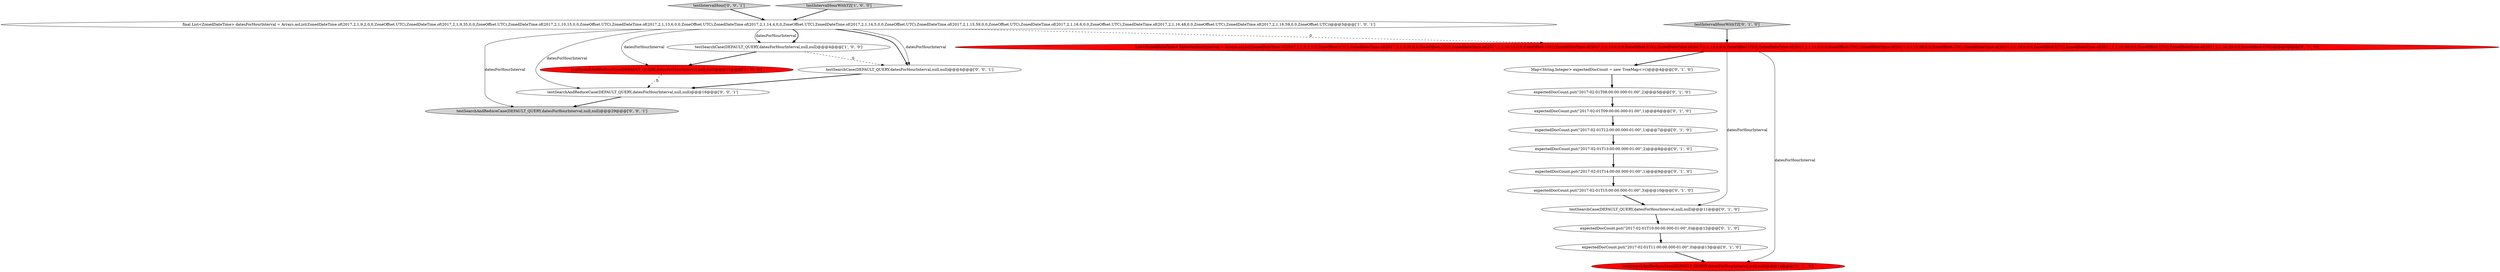 digraph {
6 [style = filled, label = "expectedDocCount.put(\"2017-02-01T13:00:00.000-01:00\",2)@@@8@@@['0', '1', '0']", fillcolor = white, shape = ellipse image = "AAA0AAABBB2BBB"];
5 [style = filled, label = "expectedDocCount.put(\"2017-02-01T15:00:00.000-01:00\",3)@@@10@@@['0', '1', '0']", fillcolor = white, shape = ellipse image = "AAA0AAABBB2BBB"];
14 [style = filled, label = "expectedDocCount.put(\"2017-02-01T14:00:00.000-01:00\",1)@@@9@@@['0', '1', '0']", fillcolor = white, shape = ellipse image = "AAA0AAABBB2BBB"];
17 [style = filled, label = "testSearchAndReduceCase(DEFAULT_QUERY,datesForHourInterval,null,null)@@@16@@@['0', '0', '1']", fillcolor = white, shape = ellipse image = "AAA0AAABBB3BBB"];
13 [style = filled, label = "List<ZonedDateTime> datesForHourInterval = Arrays.asList(ZonedDateTime.of(2017,2,1,9,2,0,0,ZoneOffset.UTC),ZonedDateTime.of(2017,2,1,9,35,0,0,ZoneOffset.UTC),ZonedDateTime.of(2017,2,1,10,15,0,0,ZoneOffset.UTC),ZonedDateTime.of(2017,2,1,13,6,0,0,ZoneOffset.UTC),ZonedDateTime.of(2017,2,1,14,4,0,0,ZoneOffset.UTC),ZonedDateTime.of(2017,2,1,14,5,0,0,ZoneOffset.UTC),ZonedDateTime.of(2017,2,1,15,59,0,0,ZoneOffset.UTC),ZonedDateTime.of(2017,2,1,16,6,0,0,ZoneOffset.UTC),ZonedDateTime.of(2017,2,1,16,48,0,0,ZoneOffset.UTC),ZonedDateTime.of(2017,2,1,16,59,0,0,ZoneOffset.UTC))@@@3@@@['0', '1', '0']", fillcolor = red, shape = ellipse image = "AAA1AAABBB2BBB"];
20 [style = filled, label = "testIntervalHour['0', '0', '1']", fillcolor = lightgray, shape = diamond image = "AAA0AAABBB3BBB"];
8 [style = filled, label = "expectedDocCount.put(\"2017-02-01T11:00:00.000-01:00\",0)@@@13@@@['0', '1', '0']", fillcolor = white, shape = ellipse image = "AAA0AAABBB2BBB"];
9 [style = filled, label = "expectedDocCount.put(\"2017-02-01T12:00:00.000-01:00\",1)@@@7@@@['0', '1', '0']", fillcolor = white, shape = ellipse image = "AAA0AAABBB2BBB"];
16 [style = filled, label = "expectedDocCount.put(\"2017-02-01T09:00:00.000-01:00\",1)@@@6@@@['0', '1', '0']", fillcolor = white, shape = ellipse image = "AAA0AAABBB2BBB"];
19 [style = filled, label = "testSearchCase(DEFAULT_QUERY,datesForHourInterval,null,null)@@@4@@@['0', '0', '1']", fillcolor = white, shape = ellipse image = "AAA0AAABBB3BBB"];
18 [style = filled, label = "testSearchAndReduceCase(DEFAULT_QUERY,datesForHourInterval,null,null)@@@29@@@['0', '0', '1']", fillcolor = lightgray, shape = ellipse image = "AAA0AAABBB3BBB"];
15 [style = filled, label = "expectedDocCount.put(\"2017-02-01T08:00:00.000-01:00\",2)@@@5@@@['0', '1', '0']", fillcolor = white, shape = ellipse image = "AAA0AAABBB2BBB"];
11 [style = filled, label = "testSearchAndReduceCase(DEFAULT_QUERY,datesForHourInterval,null,null)@@@14@@@['0', '1', '0']", fillcolor = red, shape = ellipse image = "AAA1AAABBB2BBB"];
7 [style = filled, label = "testIntervalHourWithTZ['0', '1', '0']", fillcolor = lightgray, shape = diamond image = "AAA0AAABBB2BBB"];
1 [style = filled, label = "testSearchCase(DEFAULT_QUERY,datesForHourInterval,null,null)@@@4@@@['1', '0', '0']", fillcolor = white, shape = ellipse image = "AAA0AAABBB1BBB"];
10 [style = filled, label = "testSearchCase(DEFAULT_QUERY,datesForHourInterval,null,null)@@@11@@@['0', '1', '0']", fillcolor = white, shape = ellipse image = "AAA0AAABBB2BBB"];
0 [style = filled, label = "testIntervalHourWithTZ['1', '0', '0']", fillcolor = lightgray, shape = diamond image = "AAA0AAABBB1BBB"];
12 [style = filled, label = "Map<String,Integer> expectedDocCount = new TreeMap<>()@@@4@@@['0', '1', '0']", fillcolor = white, shape = ellipse image = "AAA0AAABBB2BBB"];
2 [style = filled, label = "final List<ZonedDateTime> datesForHourInterval = Arrays.asList(ZonedDateTime.of(2017,2,1,9,2,0,0,ZoneOffset.UTC),ZonedDateTime.of(2017,2,1,9,35,0,0,ZoneOffset.UTC),ZonedDateTime.of(2017,2,1,10,15,0,0,ZoneOffset.UTC),ZonedDateTime.of(2017,2,1,13,6,0,0,ZoneOffset.UTC),ZonedDateTime.of(2017,2,1,14,4,0,0,ZoneOffset.UTC),ZonedDateTime.of(2017,2,1,14,5,0,0,ZoneOffset.UTC),ZonedDateTime.of(2017,2,1,15,59,0,0,ZoneOffset.UTC),ZonedDateTime.of(2017,2,1,16,6,0,0,ZoneOffset.UTC),ZonedDateTime.of(2017,2,1,16,48,0,0,ZoneOffset.UTC),ZonedDateTime.of(2017,2,1,16,59,0,0,ZoneOffset.UTC))@@@3@@@['1', '0', '1']", fillcolor = white, shape = ellipse image = "AAA0AAABBB1BBB"];
3 [style = filled, label = "testSearchAndReduceCase(DEFAULT_QUERY,datesForHourInterval,null,null)@@@17@@@['1', '0', '0']", fillcolor = red, shape = ellipse image = "AAA1AAABBB1BBB"];
4 [style = filled, label = "expectedDocCount.put(\"2017-02-01T10:00:00.000-01:00\",0)@@@12@@@['0', '1', '0']", fillcolor = white, shape = ellipse image = "AAA0AAABBB2BBB"];
13->10 [style = solid, label="datesForHourInterval"];
7->13 [style = bold, label=""];
5->10 [style = bold, label=""];
2->19 [style = bold, label=""];
3->17 [style = dashed, label="0"];
2->1 [style = bold, label=""];
2->18 [style = solid, label="datesForHourInterval"];
0->2 [style = bold, label=""];
1->19 [style = dashed, label="0"];
12->15 [style = bold, label=""];
1->3 [style = bold, label=""];
19->17 [style = bold, label=""];
15->16 [style = bold, label=""];
9->6 [style = bold, label=""];
20->2 [style = bold, label=""];
6->14 [style = bold, label=""];
2->19 [style = solid, label="datesForHourInterval"];
13->12 [style = bold, label=""];
2->13 [style = dashed, label="0"];
2->1 [style = solid, label="datesForHourInterval"];
2->3 [style = solid, label="datesForHourInterval"];
10->4 [style = bold, label=""];
13->11 [style = solid, label="datesForHourInterval"];
4->8 [style = bold, label=""];
8->11 [style = bold, label=""];
2->17 [style = solid, label="datesForHourInterval"];
16->9 [style = bold, label=""];
17->18 [style = bold, label=""];
14->5 [style = bold, label=""];
}
